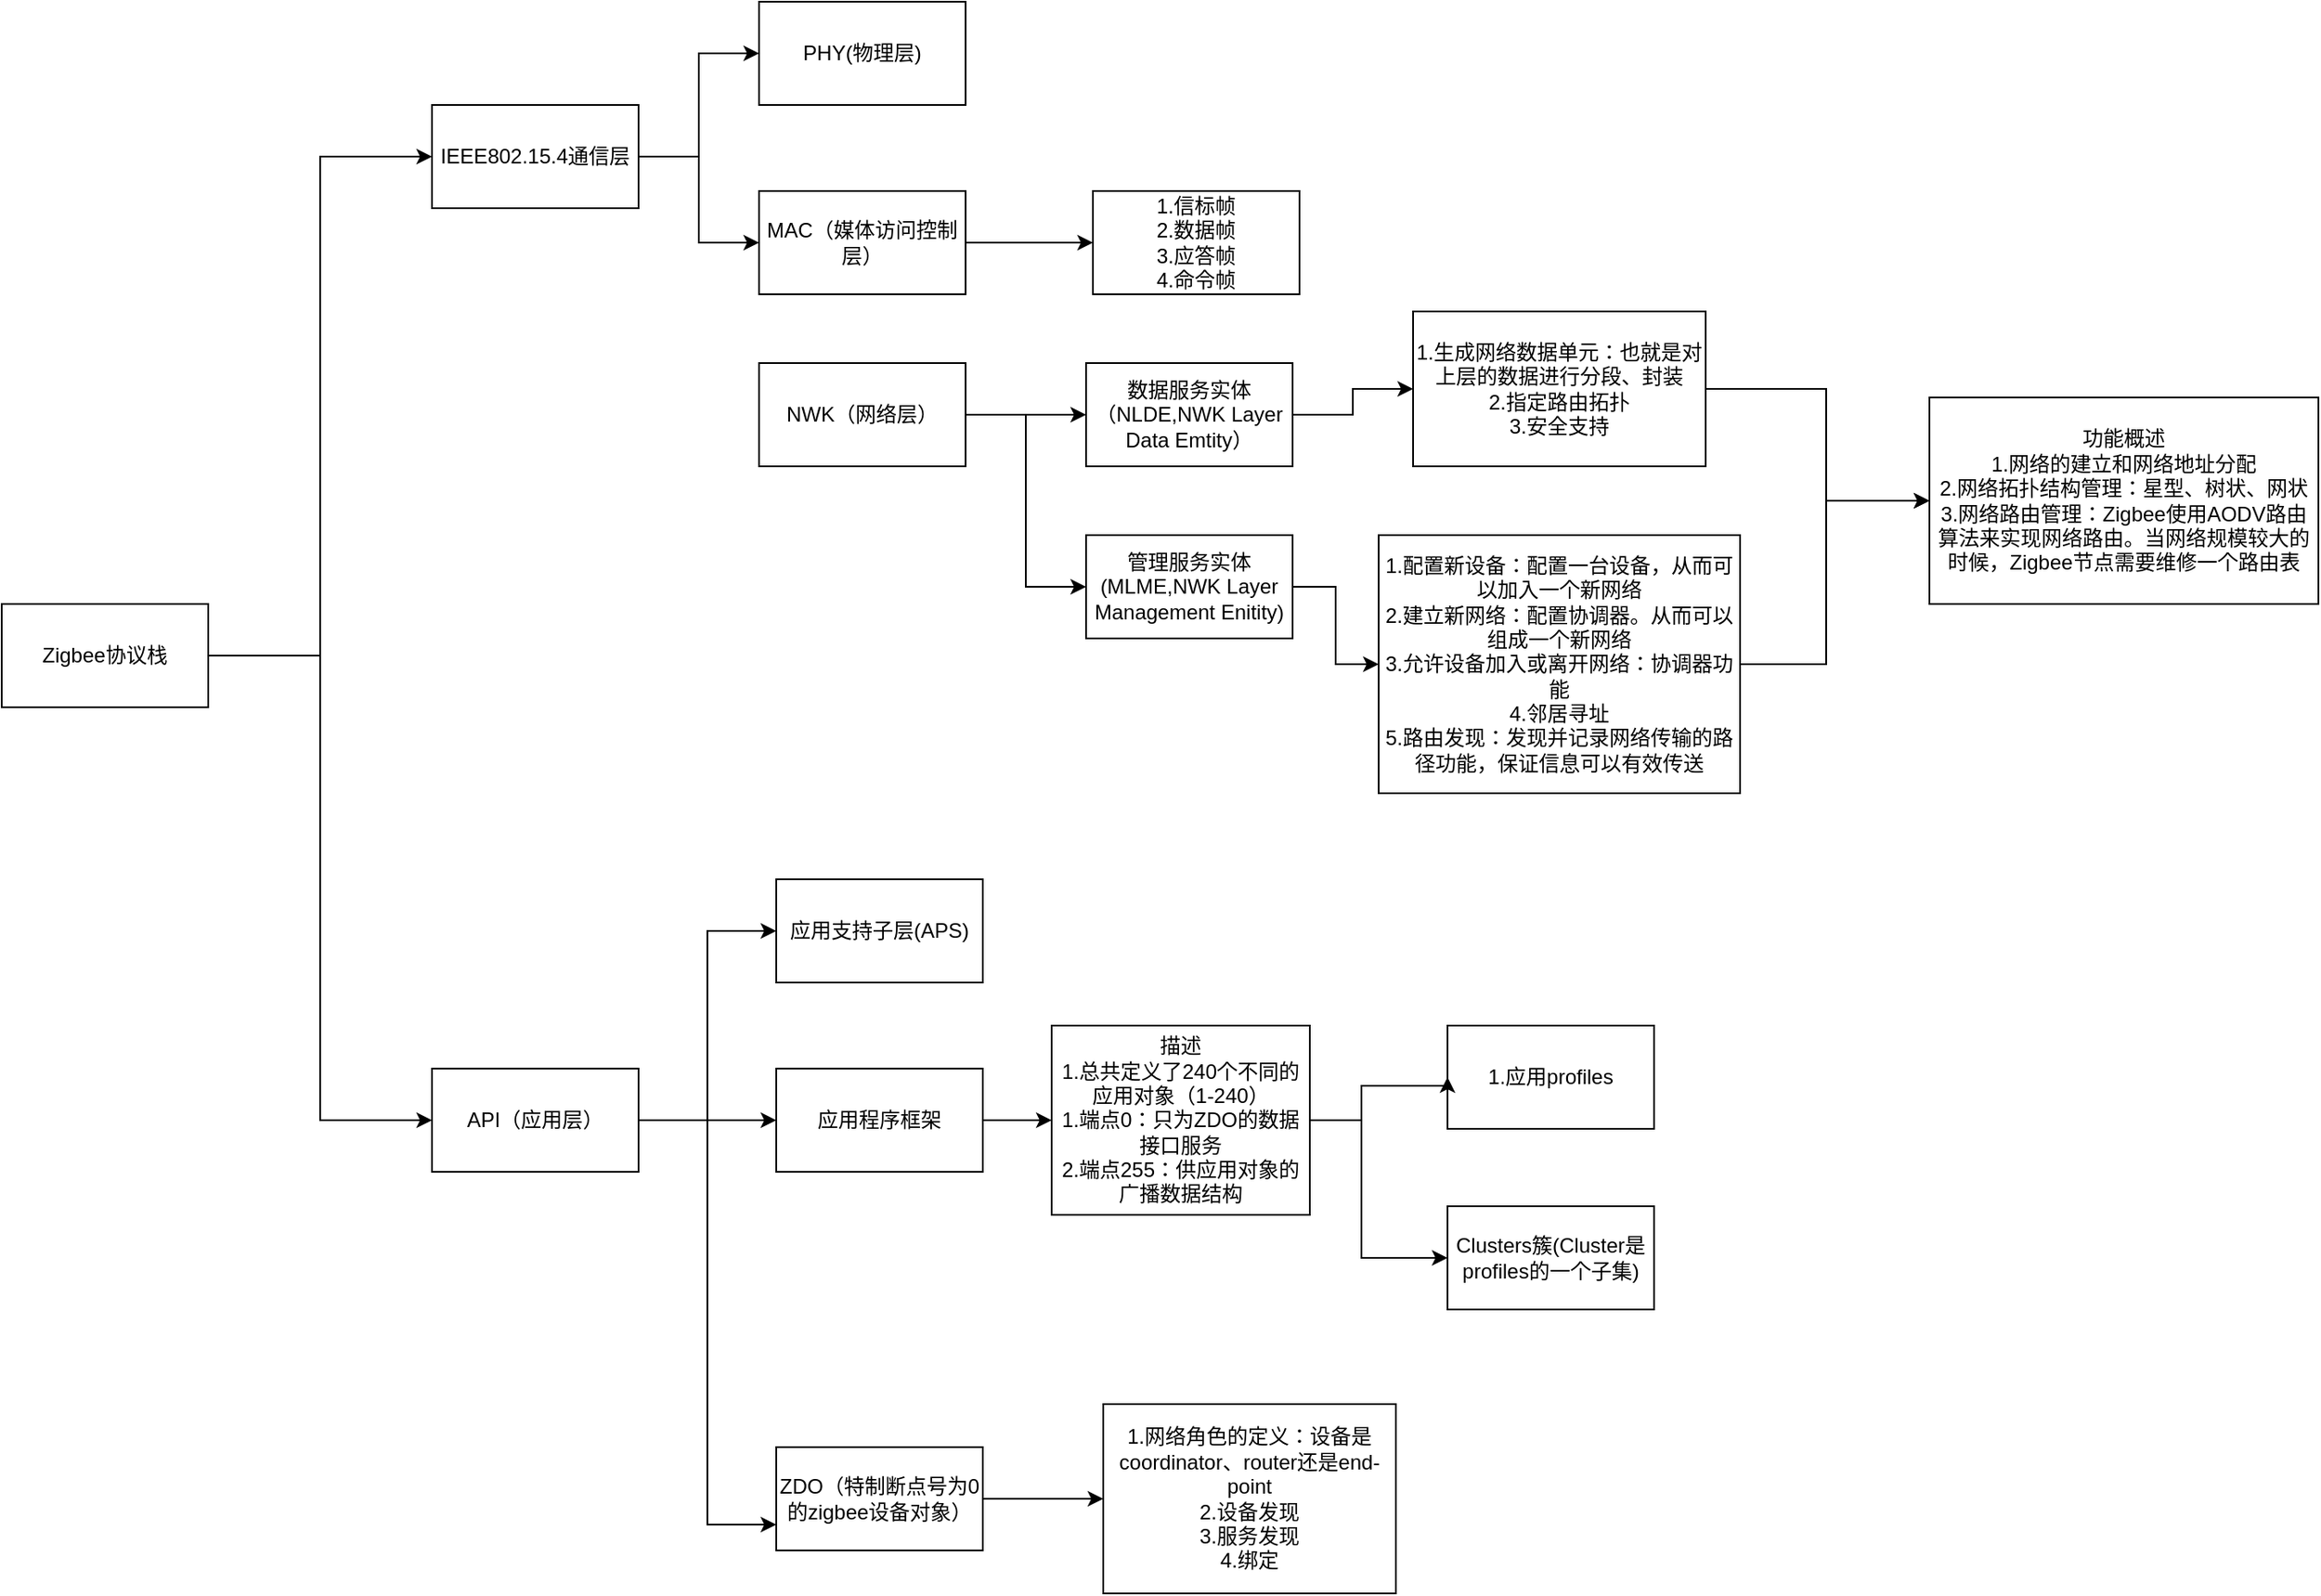 <mxfile version="20.2.3" type="device"><diagram id="prtHgNgQTEPvFCAcTncT" name="Page-1"><mxGraphModel dx="2653" dy="927" grid="1" gridSize="10" guides="1" tooltips="1" connect="1" arrows="1" fold="1" page="1" pageScale="1" pageWidth="827" pageHeight="1169" math="0" shadow="0"><root><mxCell id="0"/><mxCell id="1" parent="0"/><mxCell id="eyCDziDmBWkPKC3i5lTh-17" style="edgeStyle=orthogonalEdgeStyle;rounded=0;orthogonalLoop=1;jettySize=auto;html=1;entryX=0;entryY=0.5;entryDx=0;entryDy=0;" edge="1" parent="1" source="eyCDziDmBWkPKC3i5lTh-1" target="eyCDziDmBWkPKC3i5lTh-2"><mxGeometry relative="1" as="geometry"/></mxCell><mxCell id="eyCDziDmBWkPKC3i5lTh-18" style="edgeStyle=orthogonalEdgeStyle;rounded=0;orthogonalLoop=1;jettySize=auto;html=1;entryX=0;entryY=0.5;entryDx=0;entryDy=0;" edge="1" parent="1" source="eyCDziDmBWkPKC3i5lTh-1" target="eyCDziDmBWkPKC3i5lTh-3"><mxGeometry relative="1" as="geometry"/></mxCell><mxCell id="eyCDziDmBWkPKC3i5lTh-1" value="IEEE802.15.4通信层" style="rounded=0;whiteSpace=wrap;html=1;" vertex="1" parent="1"><mxGeometry x="30" y="180" width="120" height="60" as="geometry"/></mxCell><mxCell id="eyCDziDmBWkPKC3i5lTh-2" value="PHY(物理层)" style="rounded=0;whiteSpace=wrap;html=1;" vertex="1" parent="1"><mxGeometry x="220" y="120" width="120" height="60" as="geometry"/></mxCell><mxCell id="eyCDziDmBWkPKC3i5lTh-19" style="edgeStyle=orthogonalEdgeStyle;rounded=0;orthogonalLoop=1;jettySize=auto;html=1;entryX=0;entryY=0.5;entryDx=0;entryDy=0;" edge="1" parent="1" source="eyCDziDmBWkPKC3i5lTh-3" target="eyCDziDmBWkPKC3i5lTh-12"><mxGeometry relative="1" as="geometry"/></mxCell><mxCell id="eyCDziDmBWkPKC3i5lTh-3" value="MAC（媒体访问控制层）" style="rounded=0;whiteSpace=wrap;html=1;" vertex="1" parent="1"><mxGeometry x="220" y="230" width="120" height="60" as="geometry"/></mxCell><mxCell id="eyCDziDmBWkPKC3i5lTh-27" style="edgeStyle=orthogonalEdgeStyle;rounded=0;orthogonalLoop=1;jettySize=auto;html=1;entryX=0;entryY=0.5;entryDx=0;entryDy=0;" edge="1" parent="1" source="eyCDziDmBWkPKC3i5lTh-4" target="eyCDziDmBWkPKC3i5lTh-21"><mxGeometry relative="1" as="geometry"/></mxCell><mxCell id="eyCDziDmBWkPKC3i5lTh-28" style="edgeStyle=orthogonalEdgeStyle;rounded=0;orthogonalLoop=1;jettySize=auto;html=1;entryX=0;entryY=0.5;entryDx=0;entryDy=0;" edge="1" parent="1" source="eyCDziDmBWkPKC3i5lTh-4" target="eyCDziDmBWkPKC3i5lTh-22"><mxGeometry relative="1" as="geometry"/></mxCell><mxCell id="eyCDziDmBWkPKC3i5lTh-4" value="NWK（网络层）" style="rounded=0;whiteSpace=wrap;html=1;" vertex="1" parent="1"><mxGeometry x="220" y="330" width="120" height="60" as="geometry"/></mxCell><mxCell id="eyCDziDmBWkPKC3i5lTh-43" style="edgeStyle=orthogonalEdgeStyle;rounded=0;orthogonalLoop=1;jettySize=auto;html=1;entryX=0;entryY=0.5;entryDx=0;entryDy=0;" edge="1" parent="1" source="eyCDziDmBWkPKC3i5lTh-5" target="eyCDziDmBWkPKC3i5lTh-32"><mxGeometry relative="1" as="geometry"/></mxCell><mxCell id="eyCDziDmBWkPKC3i5lTh-44" style="edgeStyle=orthogonalEdgeStyle;rounded=0;orthogonalLoop=1;jettySize=auto;html=1;entryX=0;entryY=0.5;entryDx=0;entryDy=0;" edge="1" parent="1" source="eyCDziDmBWkPKC3i5lTh-5" target="eyCDziDmBWkPKC3i5lTh-33"><mxGeometry relative="1" as="geometry"/></mxCell><mxCell id="eyCDziDmBWkPKC3i5lTh-45" style="edgeStyle=orthogonalEdgeStyle;rounded=0;orthogonalLoop=1;jettySize=auto;html=1;entryX=0;entryY=0.75;entryDx=0;entryDy=0;" edge="1" parent="1" source="eyCDziDmBWkPKC3i5lTh-5" target="eyCDziDmBWkPKC3i5lTh-34"><mxGeometry relative="1" as="geometry"/></mxCell><mxCell id="eyCDziDmBWkPKC3i5lTh-5" value="API（应用层）" style="rounded=0;whiteSpace=wrap;html=1;" vertex="1" parent="1"><mxGeometry x="30" y="740" width="120" height="60" as="geometry"/></mxCell><mxCell id="eyCDziDmBWkPKC3i5lTh-12" value="1.信标帧&lt;br&gt;2.数据帧&lt;br&gt;3.应答帧&lt;br&gt;4.命令帧" style="rounded=0;whiteSpace=wrap;html=1;" vertex="1" parent="1"><mxGeometry x="414" y="230" width="120" height="60" as="geometry"/></mxCell><mxCell id="eyCDziDmBWkPKC3i5lTh-20" value="功能概述&lt;br&gt;1.网络的建立和网络地址分配&lt;br&gt;2.网络拓扑结构管理：星型、树状、网状&lt;br&gt;3.网络路由管理：Zigbee使用AODV路由算法来实现网络路由。当网络规模较大的时候，Zigbee节点需要维修一个路由表" style="rounded=0;whiteSpace=wrap;html=1;" vertex="1" parent="1"><mxGeometry x="900" y="350" width="226" height="120" as="geometry"/></mxCell><mxCell id="eyCDziDmBWkPKC3i5lTh-25" style="edgeStyle=orthogonalEdgeStyle;rounded=0;orthogonalLoop=1;jettySize=auto;html=1;entryX=0;entryY=0.5;entryDx=0;entryDy=0;" edge="1" parent="1" source="eyCDziDmBWkPKC3i5lTh-21" target="eyCDziDmBWkPKC3i5lTh-23"><mxGeometry relative="1" as="geometry"/></mxCell><mxCell id="eyCDziDmBWkPKC3i5lTh-21" value="数据服务实体（NLDE,NWK Layer Data Emtity）" style="rounded=0;whiteSpace=wrap;html=1;" vertex="1" parent="1"><mxGeometry x="410" y="330" width="120" height="60" as="geometry"/></mxCell><mxCell id="eyCDziDmBWkPKC3i5lTh-26" style="edgeStyle=orthogonalEdgeStyle;rounded=0;orthogonalLoop=1;jettySize=auto;html=1;entryX=0;entryY=0.5;entryDx=0;entryDy=0;" edge="1" parent="1" source="eyCDziDmBWkPKC3i5lTh-22" target="eyCDziDmBWkPKC3i5lTh-24"><mxGeometry relative="1" as="geometry"/></mxCell><mxCell id="eyCDziDmBWkPKC3i5lTh-22" value="管理服务实体(MLME,NWK Layer Management Enitity)" style="rounded=0;whiteSpace=wrap;html=1;" vertex="1" parent="1"><mxGeometry x="410" y="430" width="120" height="60" as="geometry"/></mxCell><mxCell id="eyCDziDmBWkPKC3i5lTh-30" style="edgeStyle=orthogonalEdgeStyle;rounded=0;orthogonalLoop=1;jettySize=auto;html=1;" edge="1" parent="1" source="eyCDziDmBWkPKC3i5lTh-23" target="eyCDziDmBWkPKC3i5lTh-20"><mxGeometry relative="1" as="geometry"><Array as="points"><mxPoint x="840" y="345"/><mxPoint x="840" y="410"/></Array></mxGeometry></mxCell><mxCell id="eyCDziDmBWkPKC3i5lTh-23" value="1.生成网络数据单元：也就是对上层的数据进行分段、封装&lt;br&gt;2.指定路由拓扑&lt;br&gt;3.安全支持" style="rounded=0;whiteSpace=wrap;html=1;" vertex="1" parent="1"><mxGeometry x="600" y="300" width="170" height="90" as="geometry"/></mxCell><mxCell id="eyCDziDmBWkPKC3i5lTh-31" style="edgeStyle=orthogonalEdgeStyle;rounded=0;orthogonalLoop=1;jettySize=auto;html=1;entryX=0;entryY=0.5;entryDx=0;entryDy=0;" edge="1" parent="1" source="eyCDziDmBWkPKC3i5lTh-24" target="eyCDziDmBWkPKC3i5lTh-20"><mxGeometry relative="1" as="geometry"><Array as="points"><mxPoint x="840" y="505"/><mxPoint x="840" y="410"/></Array></mxGeometry></mxCell><mxCell id="eyCDziDmBWkPKC3i5lTh-24" value="1.配置新设备：配置一台设备，从而可以加入一个新网络&lt;br&gt;2.建立新网络：配置协调器。从而可以组成一个新网络&lt;br&gt;3.允许设备加入或离开网络：协调器功能&lt;br&gt;4.邻居寻址&lt;br&gt;5.路由发现：发现并记录网络传输的路径功能，保证信息可以有效传送" style="rounded=0;whiteSpace=wrap;html=1;" vertex="1" parent="1"><mxGeometry x="580" y="430" width="210" height="150" as="geometry"/></mxCell><mxCell id="eyCDziDmBWkPKC3i5lTh-32" value="应用支持子层(APS)" style="rounded=0;whiteSpace=wrap;html=1;" vertex="1" parent="1"><mxGeometry x="230" y="630" width="120" height="60" as="geometry"/></mxCell><mxCell id="eyCDziDmBWkPKC3i5lTh-39" value="" style="edgeStyle=orthogonalEdgeStyle;rounded=0;orthogonalLoop=1;jettySize=auto;html=1;" edge="1" parent="1" source="eyCDziDmBWkPKC3i5lTh-33" target="eyCDziDmBWkPKC3i5lTh-38"><mxGeometry relative="1" as="geometry"/></mxCell><mxCell id="eyCDziDmBWkPKC3i5lTh-33" value="应用程序框架" style="rounded=0;whiteSpace=wrap;html=1;" vertex="1" parent="1"><mxGeometry x="230" y="740" width="120" height="60" as="geometry"/></mxCell><mxCell id="eyCDziDmBWkPKC3i5lTh-42" style="edgeStyle=orthogonalEdgeStyle;rounded=0;orthogonalLoop=1;jettySize=auto;html=1;entryX=0;entryY=0.5;entryDx=0;entryDy=0;" edge="1" parent="1" source="eyCDziDmBWkPKC3i5lTh-34" target="eyCDziDmBWkPKC3i5lTh-35"><mxGeometry relative="1" as="geometry"/></mxCell><mxCell id="eyCDziDmBWkPKC3i5lTh-34" value="ZDO（特制断点号为0的zigbee设备对象）" style="rounded=0;whiteSpace=wrap;html=1;" vertex="1" parent="1"><mxGeometry x="230" y="960" width="120" height="60" as="geometry"/></mxCell><mxCell id="eyCDziDmBWkPKC3i5lTh-35" value="1.网络角色的定义：设备是coordinator、router还是end-point&lt;br&gt;2.设备发现&lt;br&gt;3.服务发现&lt;br&gt;4.绑定" style="rounded=0;whiteSpace=wrap;html=1;" vertex="1" parent="1"><mxGeometry x="420" y="935" width="170" height="110" as="geometry"/></mxCell><mxCell id="eyCDziDmBWkPKC3i5lTh-36" value="1.应用profiles" style="rounded=0;whiteSpace=wrap;html=1;" vertex="1" parent="1"><mxGeometry x="620" y="715" width="120" height="60" as="geometry"/></mxCell><mxCell id="eyCDziDmBWkPKC3i5lTh-37" value="Clusters簇(Cluster是profiles的一个子集)" style="rounded=0;whiteSpace=wrap;html=1;" vertex="1" parent="1"><mxGeometry x="620" y="820" width="120" height="60" as="geometry"/></mxCell><mxCell id="eyCDziDmBWkPKC3i5lTh-40" style="edgeStyle=orthogonalEdgeStyle;rounded=0;orthogonalLoop=1;jettySize=auto;html=1;entryX=0;entryY=0.5;entryDx=0;entryDy=0;" edge="1" parent="1" source="eyCDziDmBWkPKC3i5lTh-38" target="eyCDziDmBWkPKC3i5lTh-36"><mxGeometry relative="1" as="geometry"><Array as="points"><mxPoint x="570" y="770"/><mxPoint x="570" y="750"/></Array></mxGeometry></mxCell><mxCell id="eyCDziDmBWkPKC3i5lTh-41" style="edgeStyle=orthogonalEdgeStyle;rounded=0;orthogonalLoop=1;jettySize=auto;html=1;entryX=0;entryY=0.5;entryDx=0;entryDy=0;" edge="1" parent="1" source="eyCDziDmBWkPKC3i5lTh-38" target="eyCDziDmBWkPKC3i5lTh-37"><mxGeometry relative="1" as="geometry"><Array as="points"><mxPoint x="570" y="770"/><mxPoint x="570" y="850"/></Array></mxGeometry></mxCell><mxCell id="eyCDziDmBWkPKC3i5lTh-38" value="描述&lt;br&gt;1.总共定义了240个不同的应用对象（1-240）&lt;br&gt;1.端点0：只为ZDO的数据接口服务&lt;br&gt;2.端点255：供应用对象的广播数据结构" style="whiteSpace=wrap;html=1;rounded=0;" vertex="1" parent="1"><mxGeometry x="390" y="715" width="150" height="110" as="geometry"/></mxCell><mxCell id="eyCDziDmBWkPKC3i5lTh-47" style="edgeStyle=orthogonalEdgeStyle;rounded=0;orthogonalLoop=1;jettySize=auto;html=1;entryX=0;entryY=0.5;entryDx=0;entryDy=0;" edge="1" parent="1" source="eyCDziDmBWkPKC3i5lTh-46" target="eyCDziDmBWkPKC3i5lTh-1"><mxGeometry relative="1" as="geometry"/></mxCell><mxCell id="eyCDziDmBWkPKC3i5lTh-48" style="edgeStyle=orthogonalEdgeStyle;rounded=0;orthogonalLoop=1;jettySize=auto;html=1;entryX=0;entryY=0.5;entryDx=0;entryDy=0;" edge="1" parent="1" source="eyCDziDmBWkPKC3i5lTh-46" target="eyCDziDmBWkPKC3i5lTh-5"><mxGeometry relative="1" as="geometry"/></mxCell><mxCell id="eyCDziDmBWkPKC3i5lTh-46" value="Zigbee协议栈" style="rounded=0;whiteSpace=wrap;html=1;" vertex="1" parent="1"><mxGeometry x="-220" y="470" width="120" height="60" as="geometry"/></mxCell></root></mxGraphModel></diagram></mxfile>